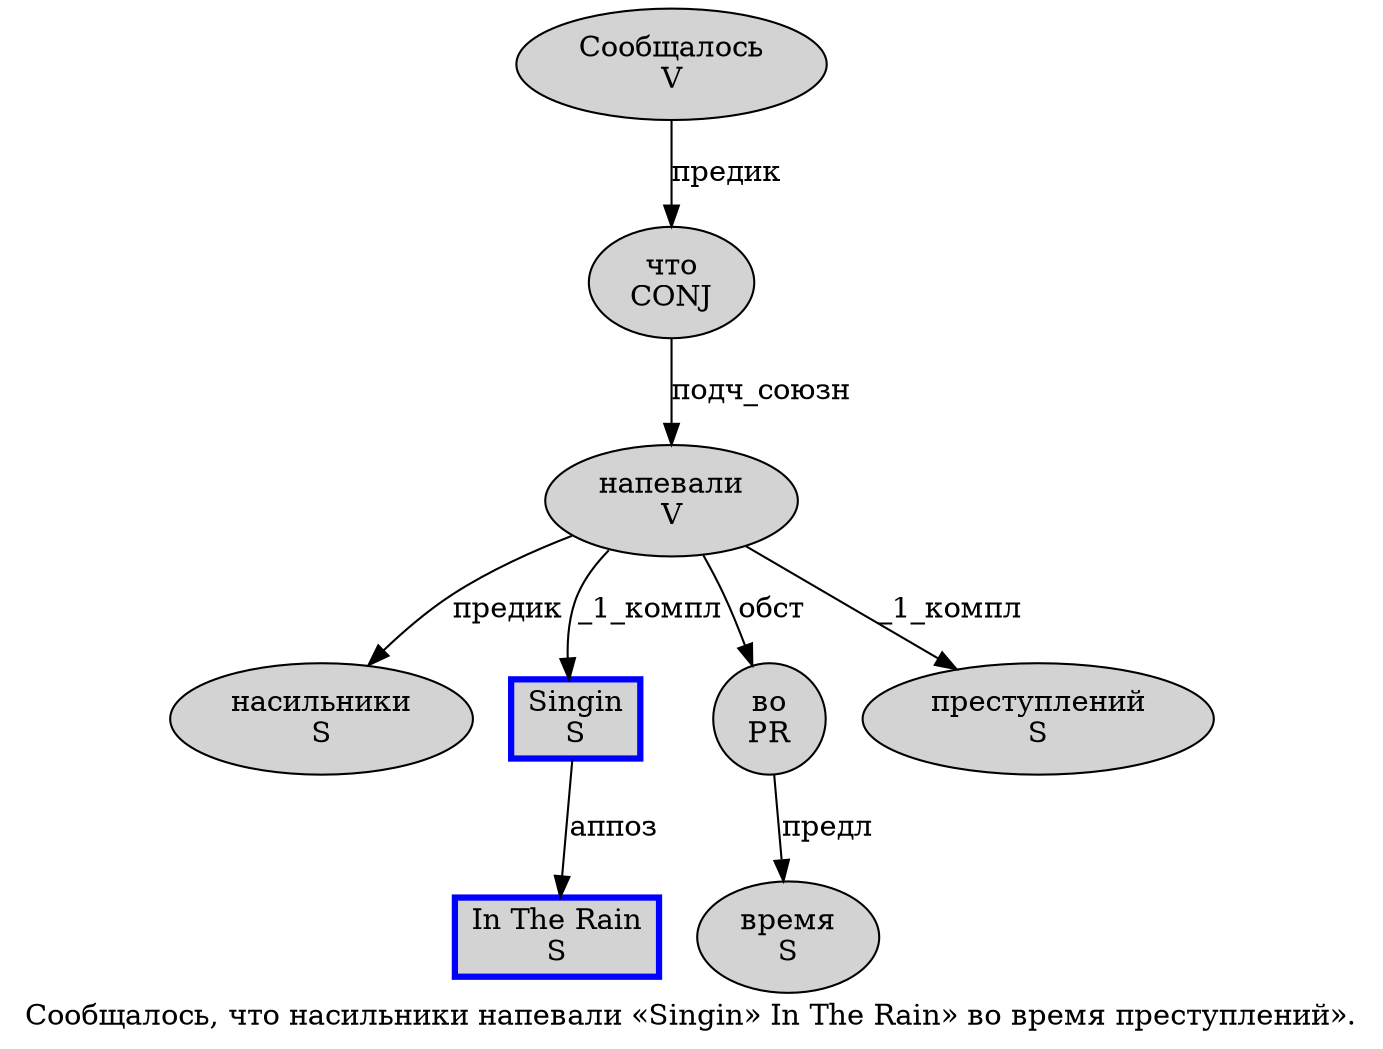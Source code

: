 digraph SENTENCE_3992 {
	graph [label="Сообщалось, что насильники напевали «Singin» In The Rain» во время преступлений»."]
	node [style=filled]
		0 [label="Сообщалось
V" color="" fillcolor=lightgray penwidth=1 shape=ellipse]
		2 [label="что
CONJ" color="" fillcolor=lightgray penwidth=1 shape=ellipse]
		3 [label="насильники
S" color="" fillcolor=lightgray penwidth=1 shape=ellipse]
		4 [label="напевали
V" color="" fillcolor=lightgray penwidth=1 shape=ellipse]
		6 [label="Singin
S" color=blue fillcolor=lightgray penwidth=3 shape=box]
		8 [label="In The Rain
S" color=blue fillcolor=lightgray penwidth=3 shape=box]
		10 [label="во
PR" color="" fillcolor=lightgray penwidth=1 shape=ellipse]
		11 [label="время
S" color="" fillcolor=lightgray penwidth=1 shape=ellipse]
		12 [label="преступлений
S" color="" fillcolor=lightgray penwidth=1 shape=ellipse]
			6 -> 8 [label="аппоз"]
			2 -> 4 [label="подч_союзн"]
			10 -> 11 [label="предл"]
			4 -> 3 [label="предик"]
			4 -> 6 [label="_1_компл"]
			4 -> 10 [label="обст"]
			4 -> 12 [label="_1_компл"]
			0 -> 2 [label="предик"]
}